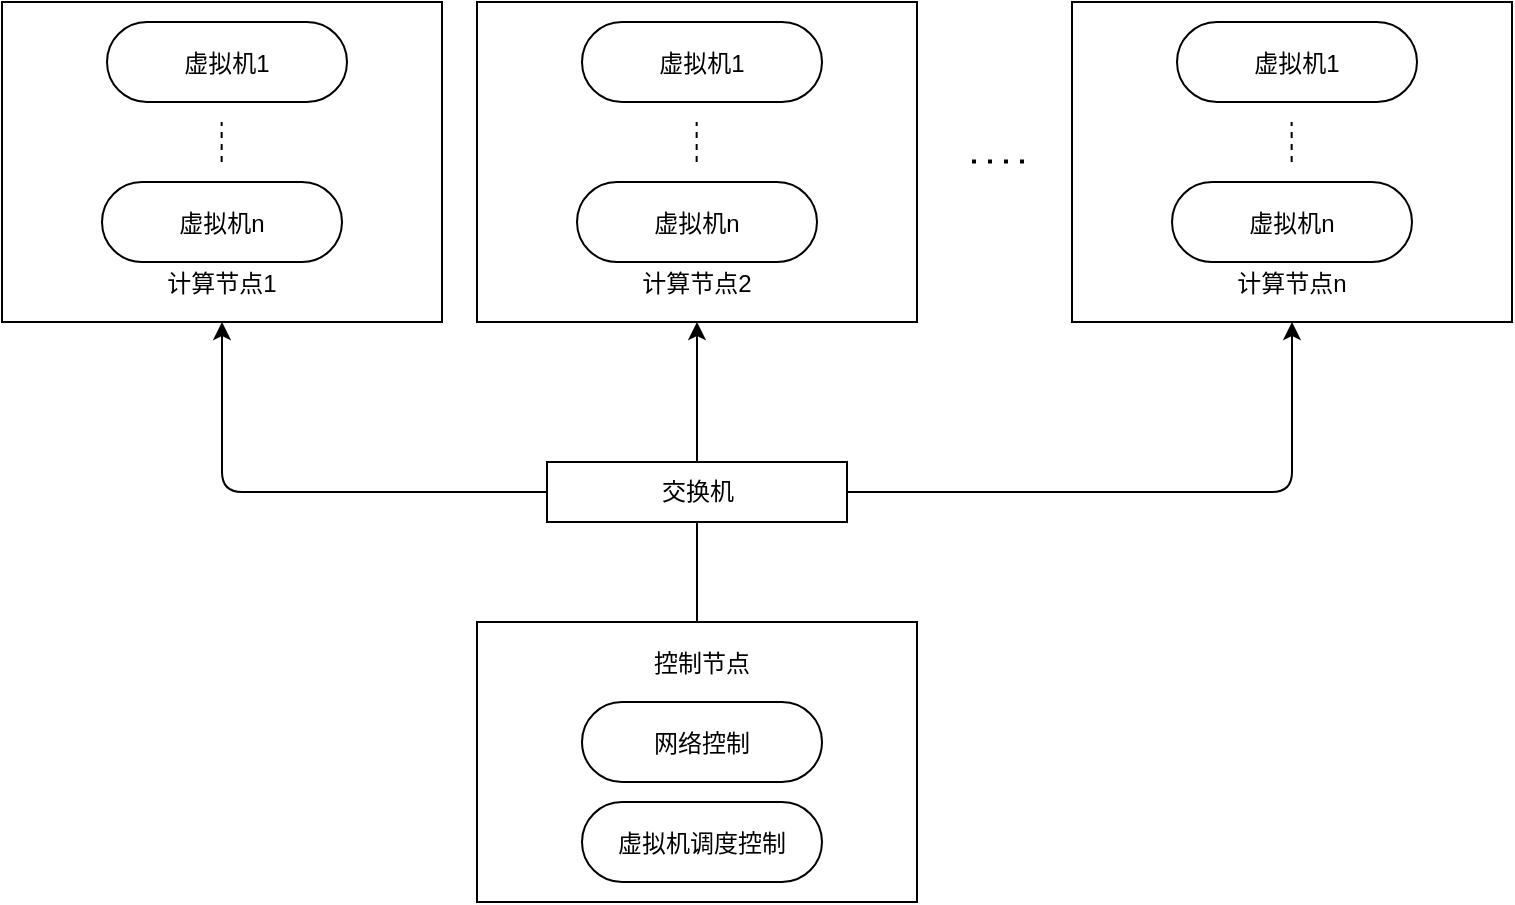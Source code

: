 <mxfile version="14.8.0" type="github">
  <diagram id="BHlKK4XQurzR5Y1lUnGf" name="Page-1">
    <mxGraphModel dx="948" dy="880" grid="1" gridSize="10" guides="1" tooltips="1" connect="1" arrows="1" fold="1" page="1" pageScale="1" pageWidth="827" pageHeight="1169" math="0" shadow="0">
      <root>
        <mxCell id="0" />
        <mxCell id="1" parent="0" />
        <mxCell id="L0vHJHzmiSOljPm2janR-5" value="" style="rounded=0;" vertex="1" parent="1">
          <mxGeometry x="252.5" y="360" width="220" height="140" as="geometry" />
        </mxCell>
        <mxCell id="L0vHJHzmiSOljPm2janR-6" value="控制节点" style="text;strokeColor=none;fillColor=none;align=center;verticalAlign=middle;rounded=0;" vertex="1" parent="1">
          <mxGeometry x="337.5" y="370" width="55" height="20" as="geometry" />
        </mxCell>
        <mxCell id="L0vHJHzmiSOljPm2janR-7" value="网络控制" style="rounded=1;arcSize=50;" vertex="1" parent="1">
          <mxGeometry x="305" y="400" width="120" height="40" as="geometry" />
        </mxCell>
        <mxCell id="L0vHJHzmiSOljPm2janR-8" value="虚拟机调度控制" style="rounded=1;arcSize=50;" vertex="1" parent="1">
          <mxGeometry x="305" y="450" width="120" height="40" as="geometry" />
        </mxCell>
        <mxCell id="L0vHJHzmiSOljPm2janR-10" value="交换机" style="rounded=0;whiteSpace=wrap;html=1;" vertex="1" parent="1">
          <mxGeometry x="287.5" y="280" width="150" height="30" as="geometry" />
        </mxCell>
        <mxCell id="L0vHJHzmiSOljPm2janR-12" value="" style="rounded=0;" vertex="1" parent="1">
          <mxGeometry x="15" y="50" width="220" height="160" as="geometry" />
        </mxCell>
        <mxCell id="L0vHJHzmiSOljPm2janR-13" value="计算节点1" style="text;strokeColor=none;fillColor=none;align=center;verticalAlign=middle;rounded=0;" vertex="1" parent="1">
          <mxGeometry x="97.5" y="180" width="55" height="20" as="geometry" />
        </mxCell>
        <mxCell id="L0vHJHzmiSOljPm2janR-14" value="虚拟机1" style="rounded=1;arcSize=50;" vertex="1" parent="1">
          <mxGeometry x="67.5" y="60" width="120" height="40" as="geometry" />
        </mxCell>
        <mxCell id="L0vHJHzmiSOljPm2janR-15" value="虚拟机n" style="rounded=1;arcSize=50;" vertex="1" parent="1">
          <mxGeometry x="65" y="140" width="120" height="40" as="geometry" />
        </mxCell>
        <mxCell id="L0vHJHzmiSOljPm2janR-17" value="" style="endArrow=none;dashed=1;html=1;" edge="1" parent="1">
          <mxGeometry width="50" height="50" relative="1" as="geometry">
            <mxPoint x="124.83" y="130" as="sourcePoint" />
            <mxPoint x="124.83" y="110" as="targetPoint" />
          </mxGeometry>
        </mxCell>
        <mxCell id="L0vHJHzmiSOljPm2janR-18" value="" style="endArrow=none;html=1;exitX=0.5;exitY=0;exitDx=0;exitDy=0;entryX=0.5;entryY=1;entryDx=0;entryDy=0;" edge="1" parent="1" source="L0vHJHzmiSOljPm2janR-5" target="L0vHJHzmiSOljPm2janR-10">
          <mxGeometry width="50" height="50" relative="1" as="geometry">
            <mxPoint x="152.5" y="380" as="sourcePoint" />
            <mxPoint x="202.5" y="330" as="targetPoint" />
          </mxGeometry>
        </mxCell>
        <mxCell id="L0vHJHzmiSOljPm2janR-19" value="" style="endArrow=classic;html=1;exitX=0;exitY=0.5;exitDx=0;exitDy=0;entryX=0.5;entryY=1;entryDx=0;entryDy=0;" edge="1" parent="1" source="L0vHJHzmiSOljPm2janR-10" target="L0vHJHzmiSOljPm2janR-12">
          <mxGeometry width="50" height="50" relative="1" as="geometry">
            <mxPoint x="50" y="380" as="sourcePoint" />
            <mxPoint x="100" y="330" as="targetPoint" />
            <Array as="points">
              <mxPoint x="125" y="295" />
            </Array>
          </mxGeometry>
        </mxCell>
        <mxCell id="L0vHJHzmiSOljPm2janR-20" value="" style="rounded=0;" vertex="1" parent="1">
          <mxGeometry x="252.5" y="50" width="220" height="160" as="geometry" />
        </mxCell>
        <mxCell id="L0vHJHzmiSOljPm2janR-21" value="计算节点2" style="text;strokeColor=none;fillColor=none;align=center;verticalAlign=middle;rounded=0;" vertex="1" parent="1">
          <mxGeometry x="335" y="180" width="55" height="20" as="geometry" />
        </mxCell>
        <mxCell id="L0vHJHzmiSOljPm2janR-22" value="虚拟机1" style="rounded=1;arcSize=50;" vertex="1" parent="1">
          <mxGeometry x="305" y="60" width="120" height="40" as="geometry" />
        </mxCell>
        <mxCell id="L0vHJHzmiSOljPm2janR-23" value="虚拟机n" style="rounded=1;arcSize=50;" vertex="1" parent="1">
          <mxGeometry x="302.5" y="140" width="120" height="40" as="geometry" />
        </mxCell>
        <mxCell id="L0vHJHzmiSOljPm2janR-24" value="" style="endArrow=none;dashed=1;html=1;" edge="1" parent="1">
          <mxGeometry width="50" height="50" relative="1" as="geometry">
            <mxPoint x="362.33" y="130" as="sourcePoint" />
            <mxPoint x="362.33" y="110" as="targetPoint" />
          </mxGeometry>
        </mxCell>
        <mxCell id="L0vHJHzmiSOljPm2janR-25" value="" style="rounded=0;" vertex="1" parent="1">
          <mxGeometry x="550" y="50" width="220" height="160" as="geometry" />
        </mxCell>
        <mxCell id="L0vHJHzmiSOljPm2janR-26" value="计算节点n" style="text;strokeColor=none;fillColor=none;align=center;verticalAlign=middle;rounded=0;" vertex="1" parent="1">
          <mxGeometry x="632.5" y="180" width="55" height="20" as="geometry" />
        </mxCell>
        <mxCell id="L0vHJHzmiSOljPm2janR-27" value="虚拟机1" style="rounded=1;arcSize=50;" vertex="1" parent="1">
          <mxGeometry x="602.5" y="60" width="120" height="40" as="geometry" />
        </mxCell>
        <mxCell id="L0vHJHzmiSOljPm2janR-28" value="虚拟机n" style="rounded=1;arcSize=50;" vertex="1" parent="1">
          <mxGeometry x="600" y="140" width="120" height="40" as="geometry" />
        </mxCell>
        <mxCell id="L0vHJHzmiSOljPm2janR-29" value="" style="endArrow=none;dashed=1;html=1;" edge="1" parent="1">
          <mxGeometry width="50" height="50" relative="1" as="geometry">
            <mxPoint x="659.83" y="130" as="sourcePoint" />
            <mxPoint x="659.83" y="110" as="targetPoint" />
          </mxGeometry>
        </mxCell>
        <mxCell id="L0vHJHzmiSOljPm2janR-30" value="" style="endArrow=none;dashed=1;html=1;dashPattern=1 3;strokeWidth=2;" edge="1" parent="1">
          <mxGeometry width="50" height="50" relative="1" as="geometry">
            <mxPoint x="500" y="129.71" as="sourcePoint" />
            <mxPoint x="530" y="129.71" as="targetPoint" />
          </mxGeometry>
        </mxCell>
        <mxCell id="L0vHJHzmiSOljPm2janR-31" value="" style="endArrow=classic;html=1;exitX=0.5;exitY=0;exitDx=0;exitDy=0;entryX=0.5;entryY=1;entryDx=0;entryDy=0;" edge="1" parent="1" source="L0vHJHzmiSOljPm2janR-10" target="L0vHJHzmiSOljPm2janR-20">
          <mxGeometry width="50" height="50" relative="1" as="geometry">
            <mxPoint x="130" y="400" as="sourcePoint" />
            <mxPoint x="180" y="350" as="targetPoint" />
          </mxGeometry>
        </mxCell>
        <mxCell id="L0vHJHzmiSOljPm2janR-32" value="" style="endArrow=classic;html=1;exitX=1;exitY=0.5;exitDx=0;exitDy=0;entryX=0.5;entryY=1;entryDx=0;entryDy=0;" edge="1" parent="1" source="L0vHJHzmiSOljPm2janR-10" target="L0vHJHzmiSOljPm2janR-25">
          <mxGeometry width="50" height="50" relative="1" as="geometry">
            <mxPoint x="620" y="350" as="sourcePoint" />
            <mxPoint x="670" y="300" as="targetPoint" />
            <Array as="points">
              <mxPoint x="660" y="295" />
            </Array>
          </mxGeometry>
        </mxCell>
      </root>
    </mxGraphModel>
  </diagram>
</mxfile>
